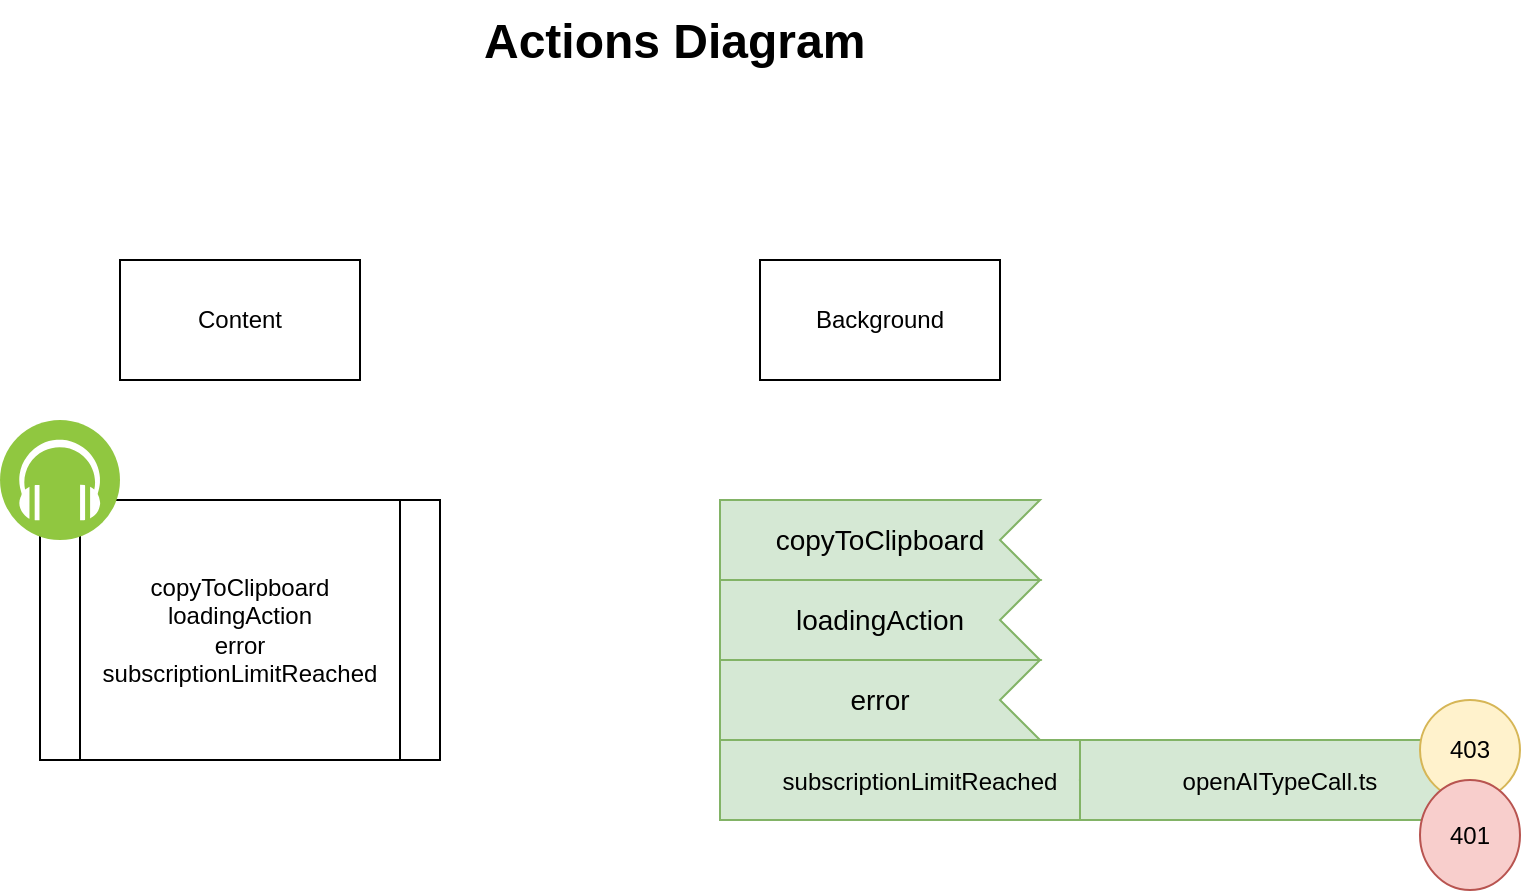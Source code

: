<mxfile version="24.7.6">
  <diagram name="Page-1" id="QW7LLCmCy3xtAvY5lpoi">
    <mxGraphModel dx="1255" dy="1022" grid="1" gridSize="10" guides="1" tooltips="1" connect="1" arrows="1" fold="1" page="1" pageScale="1" pageWidth="827" pageHeight="1169" math="0" shadow="0">
      <root>
        <mxCell id="0" />
        <mxCell id="1" parent="0" />
        <mxCell id="XRw5-ZVrQ_0rX1k_6J5Y-1" value="Content" style="rounded=0;whiteSpace=wrap;html=1;" parent="1" vertex="1">
          <mxGeometry x="100" y="180" width="120" height="60" as="geometry" />
        </mxCell>
        <mxCell id="XRw5-ZVrQ_0rX1k_6J5Y-2" value="Background" style="rounded=0;whiteSpace=wrap;html=1;" parent="1" vertex="1">
          <mxGeometry x="420" y="180" width="120" height="60" as="geometry" />
        </mxCell>
        <mxCell id="XRw5-ZVrQ_0rX1k_6J5Y-3" value="copyToClipboard&lt;div&gt;loadingAction&lt;/div&gt;&lt;div&gt;error&lt;/div&gt;&lt;div&gt;subscriptionLimitReached&lt;/div&gt;" style="shape=process;whiteSpace=wrap;html=1;backgroundOutline=1;" parent="1" vertex="1">
          <mxGeometry x="60" y="300" width="200" height="130" as="geometry" />
        </mxCell>
        <mxCell id="XRw5-ZVrQ_0rX1k_6J5Y-4" value="" style="image;aspect=fixed;perimeter=ellipsePerimeter;html=1;align=center;shadow=0;dashed=0;fontColor=#4277BB;labelBackgroundColor=default;fontSize=12;spacingTop=3;image=img/lib/ibm/blockchain/event_listener.svg;" parent="1" vertex="1">
          <mxGeometry x="40" y="260" width="60" height="60" as="geometry" />
        </mxCell>
        <mxCell id="XRw5-ZVrQ_0rX1k_6J5Y-5" value="copyToClipboard" style="html=1;shape=mxgraph.infographic.ribbonSimple;notch1=20;notch2=0;align=center;verticalAlign=middle;fontSize=14;fontStyle=0;flipH=1;fillColor=#d5e8d4;whiteSpace=wrap;strokeColor=#82b366;" parent="1" vertex="1">
          <mxGeometry x="400" y="300" width="160" height="40" as="geometry" />
        </mxCell>
        <mxCell id="XRw5-ZVrQ_0rX1k_6J5Y-6" value="loadingAction" style="html=1;shape=mxgraph.infographic.ribbonSimple;notch1=20;notch2=0;align=center;verticalAlign=middle;fontSize=14;fontStyle=0;flipH=1;fillColor=#d5e8d4;whiteSpace=wrap;strokeColor=#82b366;" parent="1" vertex="1">
          <mxGeometry x="400" y="340" width="160" height="40" as="geometry" />
        </mxCell>
        <mxCell id="XRw5-ZVrQ_0rX1k_6J5Y-7" value="error" style="html=1;shape=mxgraph.infographic.ribbonSimple;notch1=20;notch2=0;align=center;verticalAlign=middle;fontSize=14;fontStyle=0;flipH=1;fillColor=#d5e8d4;whiteSpace=wrap;strokeColor=#82b366;" parent="1" vertex="1">
          <mxGeometry x="400" y="380" width="160" height="40" as="geometry" />
        </mxCell>
        <mxCell id="XRw5-ZVrQ_0rX1k_6J5Y-8" value="&lt;span style=&quot;font-size: 12px;&quot;&gt;subscriptionLimitReached&lt;/span&gt;" style="html=1;shape=mxgraph.infographic.ribbonSimple;notch1=20;notch2=0;align=center;verticalAlign=middle;fontSize=14;fontStyle=0;flipH=1;fillColor=#d5e8d4;whiteSpace=wrap;strokeColor=#82b366;" parent="1" vertex="1">
          <mxGeometry x="400" y="420" width="200" height="40" as="geometry" />
        </mxCell>
        <mxCell id="XRw5-ZVrQ_0rX1k_6J5Y-9" value="&lt;span style=&quot;font-size: 12px;&quot;&gt;openAITypeCall.ts&lt;/span&gt;" style="html=1;shape=mxgraph.infographic.ribbonSimple;notch1=20;notch2=0;align=center;verticalAlign=middle;fontSize=14;fontStyle=0;flipH=1;fillColor=#d5e8d4;whiteSpace=wrap;strokeColor=#82b366;" parent="1" vertex="1">
          <mxGeometry x="580" y="420" width="200" height="40" as="geometry" />
        </mxCell>
        <mxCell id="XRw5-ZVrQ_0rX1k_6J5Y-11" value="&lt;h1 style=&quot;margin-top: 0px;&quot;&gt;Actions Diagram&lt;/h1&gt;" style="text;html=1;whiteSpace=wrap;overflow=hidden;rounded=0;" parent="1" vertex="1">
          <mxGeometry x="280" y="50" width="200" height="40" as="geometry" />
        </mxCell>
        <mxCell id="dUNwwTDt9htzdZQ2tlWp-1" value="403" style="ellipse;whiteSpace=wrap;html=1;fillColor=#fff2cc;strokeColor=#d6b656;" vertex="1" parent="1">
          <mxGeometry x="750" y="400" width="50" height="50" as="geometry" />
        </mxCell>
        <mxCell id="dUNwwTDt9htzdZQ2tlWp-2" value="401" style="ellipse;whiteSpace=wrap;html=1;fillColor=#f8cecc;strokeColor=#b85450;" vertex="1" parent="1">
          <mxGeometry x="750" y="440" width="50" height="55" as="geometry" />
        </mxCell>
      </root>
    </mxGraphModel>
  </diagram>
</mxfile>
